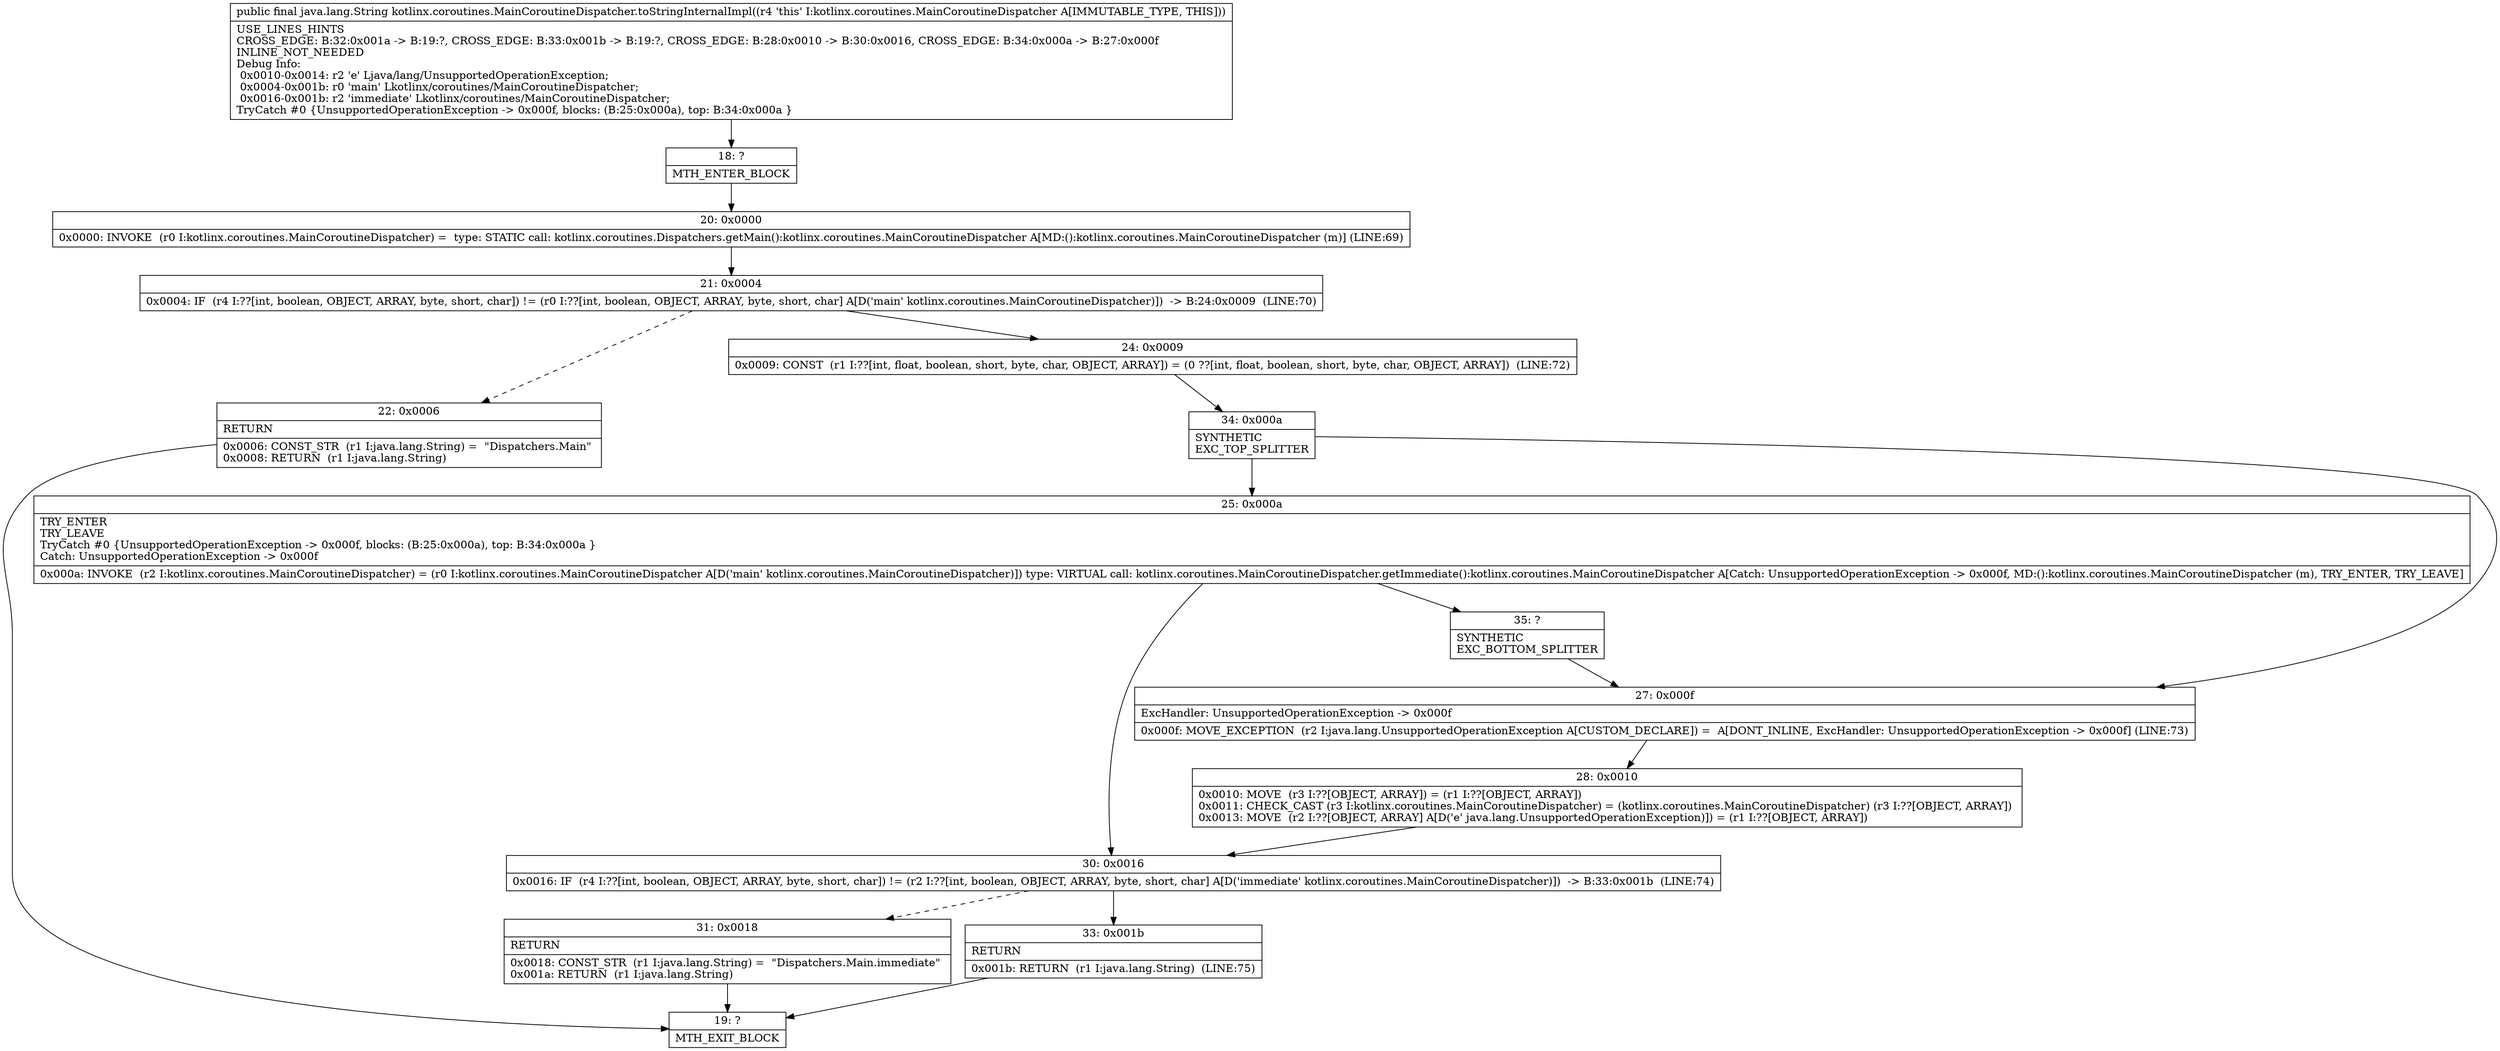 digraph "CFG forkotlinx.coroutines.MainCoroutineDispatcher.toStringInternalImpl()Ljava\/lang\/String;" {
Node_18 [shape=record,label="{18\:\ ?|MTH_ENTER_BLOCK\l}"];
Node_20 [shape=record,label="{20\:\ 0x0000|0x0000: INVOKE  (r0 I:kotlinx.coroutines.MainCoroutineDispatcher) =  type: STATIC call: kotlinx.coroutines.Dispatchers.getMain():kotlinx.coroutines.MainCoroutineDispatcher A[MD:():kotlinx.coroutines.MainCoroutineDispatcher (m)] (LINE:69)\l}"];
Node_21 [shape=record,label="{21\:\ 0x0004|0x0004: IF  (r4 I:??[int, boolean, OBJECT, ARRAY, byte, short, char]) != (r0 I:??[int, boolean, OBJECT, ARRAY, byte, short, char] A[D('main' kotlinx.coroutines.MainCoroutineDispatcher)])  \-\> B:24:0x0009  (LINE:70)\l}"];
Node_22 [shape=record,label="{22\:\ 0x0006|RETURN\l|0x0006: CONST_STR  (r1 I:java.lang.String) =  \"Dispatchers.Main\" \l0x0008: RETURN  (r1 I:java.lang.String) \l}"];
Node_19 [shape=record,label="{19\:\ ?|MTH_EXIT_BLOCK\l}"];
Node_24 [shape=record,label="{24\:\ 0x0009|0x0009: CONST  (r1 I:??[int, float, boolean, short, byte, char, OBJECT, ARRAY]) = (0 ??[int, float, boolean, short, byte, char, OBJECT, ARRAY])  (LINE:72)\l}"];
Node_34 [shape=record,label="{34\:\ 0x000a|SYNTHETIC\lEXC_TOP_SPLITTER\l}"];
Node_25 [shape=record,label="{25\:\ 0x000a|TRY_ENTER\lTRY_LEAVE\lTryCatch #0 \{UnsupportedOperationException \-\> 0x000f, blocks: (B:25:0x000a), top: B:34:0x000a \}\lCatch: UnsupportedOperationException \-\> 0x000f\l|0x000a: INVOKE  (r2 I:kotlinx.coroutines.MainCoroutineDispatcher) = (r0 I:kotlinx.coroutines.MainCoroutineDispatcher A[D('main' kotlinx.coroutines.MainCoroutineDispatcher)]) type: VIRTUAL call: kotlinx.coroutines.MainCoroutineDispatcher.getImmediate():kotlinx.coroutines.MainCoroutineDispatcher A[Catch: UnsupportedOperationException \-\> 0x000f, MD:():kotlinx.coroutines.MainCoroutineDispatcher (m), TRY_ENTER, TRY_LEAVE]\l}"];
Node_30 [shape=record,label="{30\:\ 0x0016|0x0016: IF  (r4 I:??[int, boolean, OBJECT, ARRAY, byte, short, char]) != (r2 I:??[int, boolean, OBJECT, ARRAY, byte, short, char] A[D('immediate' kotlinx.coroutines.MainCoroutineDispatcher)])  \-\> B:33:0x001b  (LINE:74)\l}"];
Node_31 [shape=record,label="{31\:\ 0x0018|RETURN\l|0x0018: CONST_STR  (r1 I:java.lang.String) =  \"Dispatchers.Main.immediate\" \l0x001a: RETURN  (r1 I:java.lang.String) \l}"];
Node_33 [shape=record,label="{33\:\ 0x001b|RETURN\l|0x001b: RETURN  (r1 I:java.lang.String)  (LINE:75)\l}"];
Node_35 [shape=record,label="{35\:\ ?|SYNTHETIC\lEXC_BOTTOM_SPLITTER\l}"];
Node_27 [shape=record,label="{27\:\ 0x000f|ExcHandler: UnsupportedOperationException \-\> 0x000f\l|0x000f: MOVE_EXCEPTION  (r2 I:java.lang.UnsupportedOperationException A[CUSTOM_DECLARE]) =  A[DONT_INLINE, ExcHandler: UnsupportedOperationException \-\> 0x000f] (LINE:73)\l}"];
Node_28 [shape=record,label="{28\:\ 0x0010|0x0010: MOVE  (r3 I:??[OBJECT, ARRAY]) = (r1 I:??[OBJECT, ARRAY]) \l0x0011: CHECK_CAST (r3 I:kotlinx.coroutines.MainCoroutineDispatcher) = (kotlinx.coroutines.MainCoroutineDispatcher) (r3 I:??[OBJECT, ARRAY]) \l0x0013: MOVE  (r2 I:??[OBJECT, ARRAY] A[D('e' java.lang.UnsupportedOperationException)]) = (r1 I:??[OBJECT, ARRAY]) \l}"];
MethodNode[shape=record,label="{public final java.lang.String kotlinx.coroutines.MainCoroutineDispatcher.toStringInternalImpl((r4 'this' I:kotlinx.coroutines.MainCoroutineDispatcher A[IMMUTABLE_TYPE, THIS]))  | USE_LINES_HINTS\lCROSS_EDGE: B:32:0x001a \-\> B:19:?, CROSS_EDGE: B:33:0x001b \-\> B:19:?, CROSS_EDGE: B:28:0x0010 \-\> B:30:0x0016, CROSS_EDGE: B:34:0x000a \-\> B:27:0x000f\lINLINE_NOT_NEEDED\lDebug Info:\l  0x0010\-0x0014: r2 'e' Ljava\/lang\/UnsupportedOperationException;\l  0x0004\-0x001b: r0 'main' Lkotlinx\/coroutines\/MainCoroutineDispatcher;\l  0x0016\-0x001b: r2 'immediate' Lkotlinx\/coroutines\/MainCoroutineDispatcher;\lTryCatch #0 \{UnsupportedOperationException \-\> 0x000f, blocks: (B:25:0x000a), top: B:34:0x000a \}\l}"];
MethodNode -> Node_18;Node_18 -> Node_20;
Node_20 -> Node_21;
Node_21 -> Node_22[style=dashed];
Node_21 -> Node_24;
Node_22 -> Node_19;
Node_24 -> Node_34;
Node_34 -> Node_25;
Node_34 -> Node_27;
Node_25 -> Node_30;
Node_25 -> Node_35;
Node_30 -> Node_31[style=dashed];
Node_30 -> Node_33;
Node_31 -> Node_19;
Node_33 -> Node_19;
Node_35 -> Node_27;
Node_27 -> Node_28;
Node_28 -> Node_30;
}

